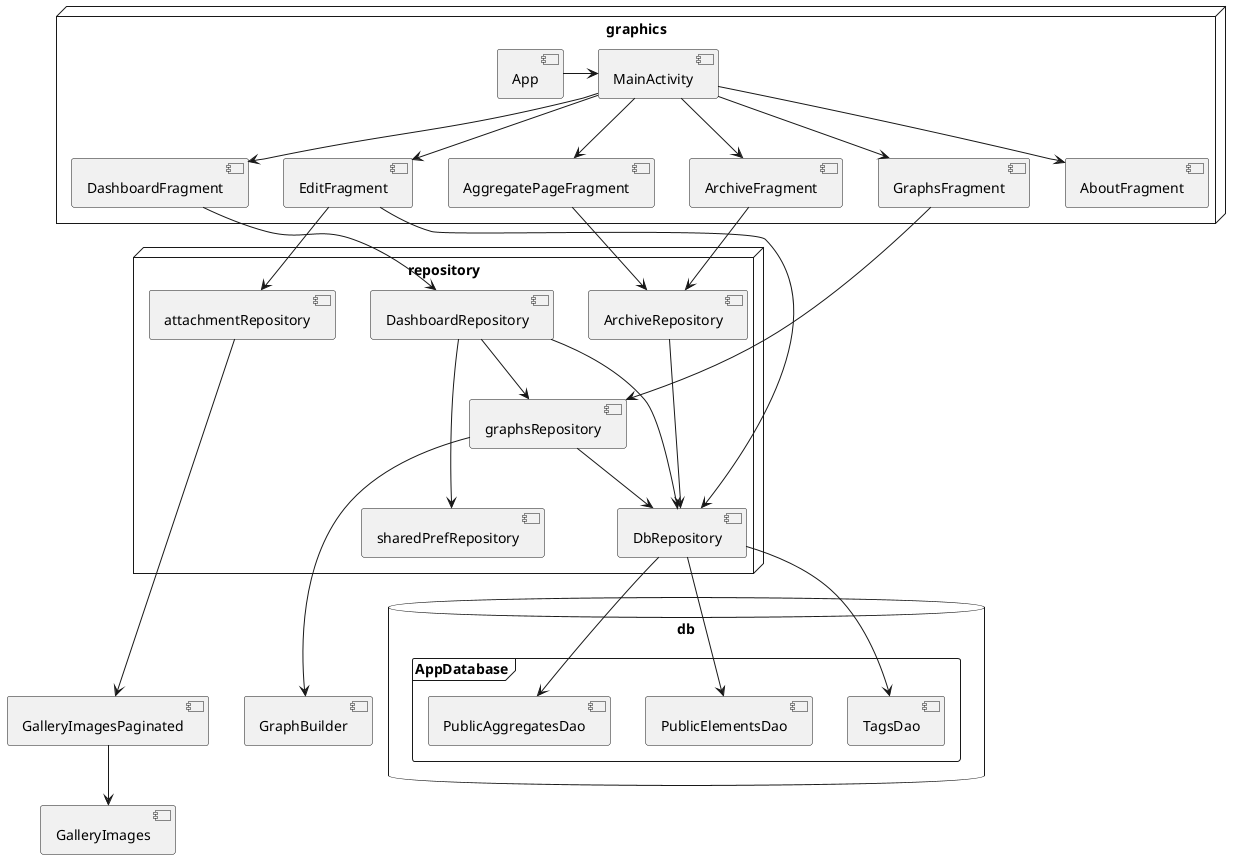 @startuml
'https://plantuml.com/component-diagram


node graphics {
    [App]
    [MainActivity]
    [GraphsFragment]
    [EditFragment]
    [DashboardFragment]
    [ArchiveFragment]
    [AggregatePageFragment]
    [AboutFragment]

    [App] -> [MainActivity]
    [MainActivity] --> [GraphsFragment]
    [MainActivity] --> [EditFragment]
    [MainActivity] --> [DashboardFragment]
    [MainActivity] --> [ArchiveFragment]
    [MainActivity] --> [AggregatePageFragment]
    [MainActivity] --> [AboutFragment]
}

node repository {
    [DbRepository]
    [sharedPrefRepository]
    [graphsRepository]
    [DashboardRepository]
    [ArchiveRepository]
    [attachmentRepository]
}

[GraphsFragment] -> [graphsRepository]
[EditFragment] --> [DbRepository]
[EditFragment] --> [attachmentRepository]
[DashboardFragment] --> [DashboardRepository]
[ArchiveFragment] -> [ArchiveRepository]
[AggregatePageFragment] -> [ArchiveRepository]



[ArchiveRepository] ---> [DbRepository]
[DashboardRepository] --> [graphsRepository]
[DashboardRepository] ---> [sharedPrefRepository]
[DashboardRepository] --> [DbRepository]
[graphsRepository] --> [DbRepository]


[graphsRepository] ---> [GraphBuilder]
[attachmentRepository] ----> [GalleryImagesPaginated]

[GalleryImagesPaginated] --> [GalleryImages]

database "db" {



    frame "AppDatabase" {
                [TagsDao]
                [PublicElementsDao]
                [PublicAggregatesDao]
          }

  [DbRepository] -->[TagsDao]
  [DbRepository] -->[PublicElementsDao]
  [DbRepository] -->[PublicAggregatesDao]


}


@enduml